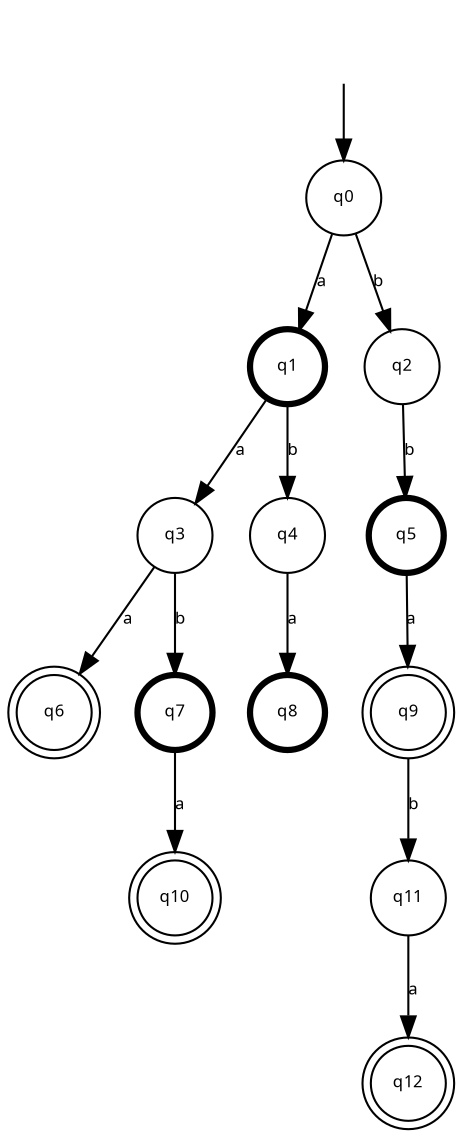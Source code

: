 digraph g{
	graph [dpi=300 ordering="out"];
	margin=0;
	null [style=invis];
	q0 [label="q0" shape="circle" fontname=verdana fontsize=8 color="black" fontcolor="black" style="filled" fillcolor="white"];
	q1 [label="q1" shape="circle" fontname=verdana fontsize=8 color="black" fontcolor="black" style="setlinewidth(3),filled" fillcolor="white"];
	q2 [label="q2" shape="circle" fontname=verdana fontsize=8 color="black" fontcolor="black" style="filled" fillcolor="white"];
	q3 [label="q5" shape="circle" fontname=verdana fontsize=8 color="black" fontcolor="black" style="setlinewidth(3),filled" fillcolor="white"];
	q4 [label="q3" shape="circle" fontname=verdana fontsize=8 color="black" fontcolor="black" style="filled" fillcolor="white"];
	q5 [label="q6" shape="circle" peripheries=2 fontname=verdana fontsize=8 color="black" fontcolor="black" style="filled" fillcolor="white"];
	q6 [label="q4" shape="circle" fontname=verdana fontsize=8 color="black" fontcolor="black" style="filled" fillcolor="white"];
	q7 [label="q8" shape="circle" fontname=verdana fontsize=8 color="black" fontcolor="black" style="setlinewidth(3),filled" fillcolor="white"];
	q8 [label="q9" shape="circle" peripheries=2 fontname=verdana fontsize=8 color="black" fontcolor="black" style="filled" fillcolor="white"];
	q9 [label="q7" shape="circle" fontname=verdana fontsize=8 color="black" fontcolor="black" style="setlinewidth(3),filled" fillcolor="white"];
	q10 [label="q10" shape="circle" peripheries=2 fontname=verdana fontsize=8 color="black" fontcolor="black" style="filled" fillcolor="white"];
	q11 [label="q11" shape="circle" fontname=verdana fontsize=8 color="black" fontcolor="black" style="filled" fillcolor="white"];
	q12 [label="q12" shape="circle" peripheries=2 fontname=verdana fontsize=8 color="black" fontcolor="black" style="filled" fillcolor="white"];
	null->q0;
	q0->q1 [label="a" fontname=verdana fontsize=8];
	q0->q2 [label="b" fontname=verdana fontsize=8];
	q1->q4 [label="a" fontname=verdana fontsize=8];
	q1->q6 [label="b" fontname=verdana fontsize=8];
	q2->q3 [label="b" fontname=verdana fontsize=8];
	q3->q8 [label="a" fontname=verdana fontsize=8];
	q4->q5 [label="a" fontname=verdana fontsize=8];
	q4->q9 [label="b" fontname=verdana fontsize=8];
	q6->q7 [label="a" fontname=verdana fontsize=8];
	q8->q11 [label="b" fontname=verdana fontsize=8];
	q9->q10 [label="a" fontname=verdana fontsize=8];
	q11->q12 [label="a" fontname=verdana fontsize=8];
}